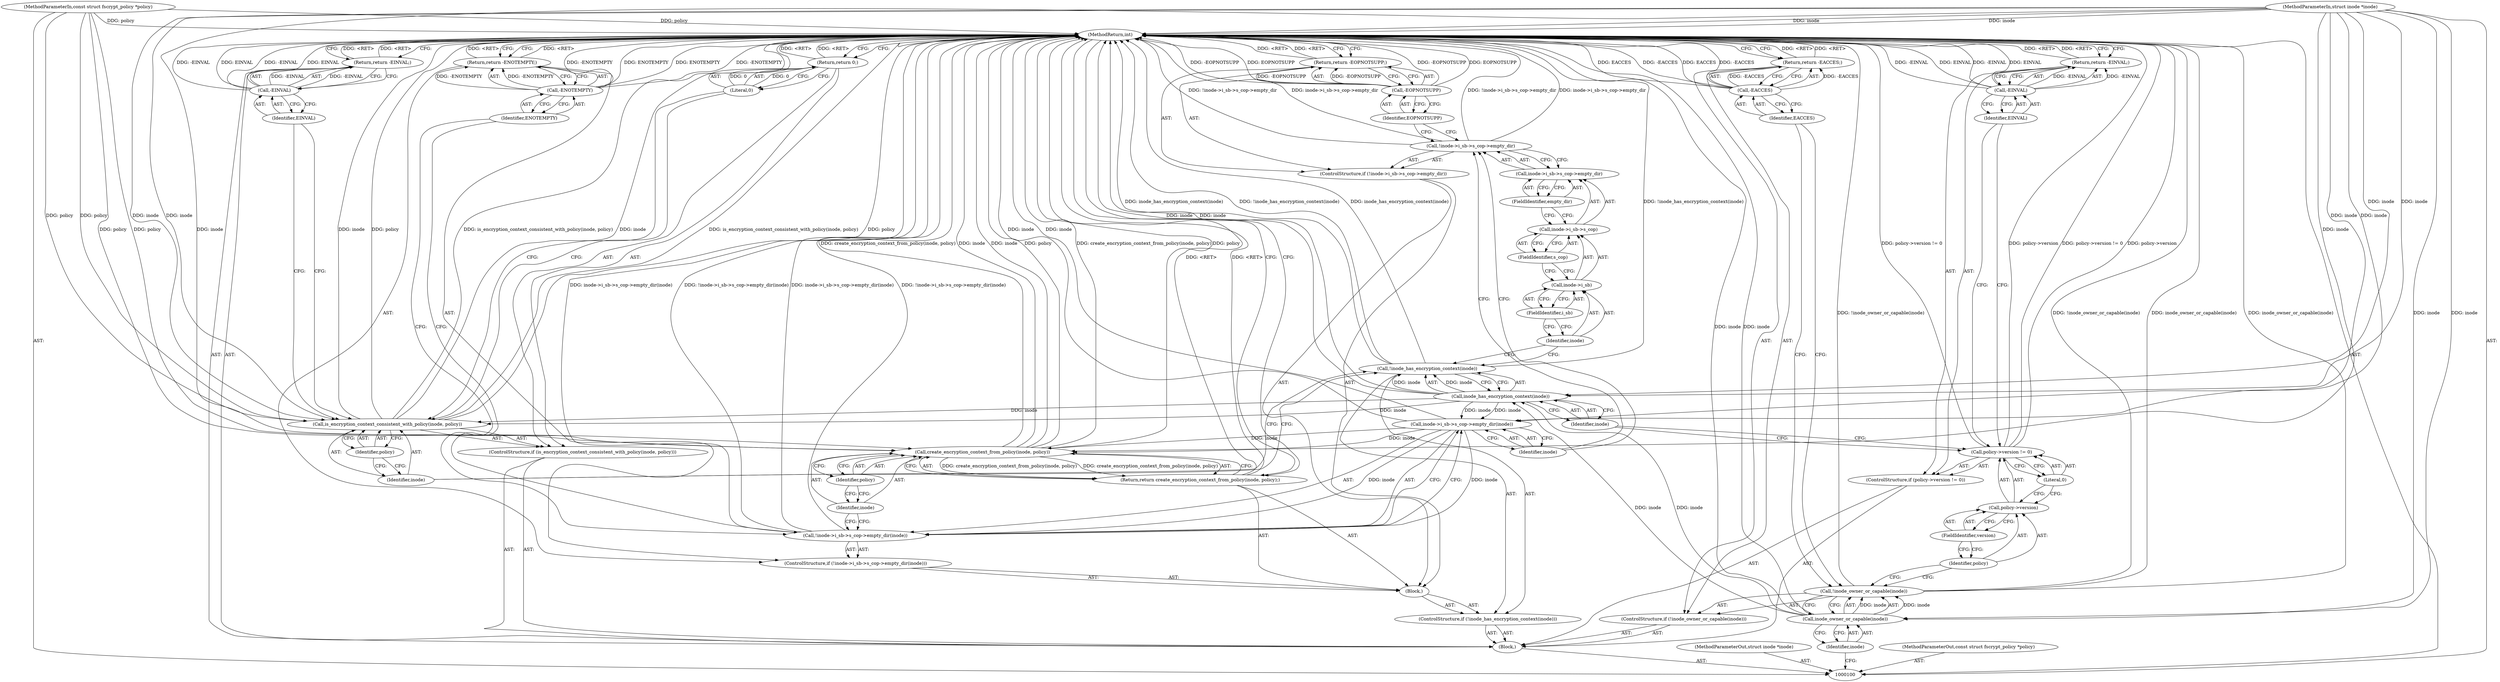 digraph "0_linux_163ae1c6ad6299b19e22b4a35d5ab24a89791a98" {
"1000157" [label="(MethodReturn,int)"];
"1000101" [label="(MethodParameterIn,struct inode *inode)"];
"1000204" [label="(MethodParameterOut,struct inode *inode)"];
"1000120" [label="(ControlStructure,if (!inode_has_encryption_context(inode)))"];
"1000123" [label="(Identifier,inode)"];
"1000124" [label="(Block,)"];
"1000121" [label="(Call,!inode_has_encryption_context(inode))"];
"1000122" [label="(Call,inode_has_encryption_context(inode))"];
"1000131" [label="(FieldIdentifier,i_sb)"];
"1000125" [label="(ControlStructure,if (!inode->i_sb->s_cop->empty_dir))"];
"1000132" [label="(FieldIdentifier,s_cop)"];
"1000133" [label="(FieldIdentifier,empty_dir)"];
"1000126" [label="(Call,!inode->i_sb->s_cop->empty_dir)"];
"1000127" [label="(Call,inode->i_sb->s_cop->empty_dir)"];
"1000128" [label="(Call,inode->i_sb->s_cop)"];
"1000129" [label="(Call,inode->i_sb)"];
"1000130" [label="(Identifier,inode)"];
"1000135" [label="(Call,-EOPNOTSUPP)"];
"1000136" [label="(Identifier,EOPNOTSUPP)"];
"1000134" [label="(Return,return -EOPNOTSUPP;)"];
"1000137" [label="(ControlStructure,if (!inode->i_sb->s_cop->empty_dir(inode)))"];
"1000140" [label="(Identifier,inode)"];
"1000138" [label="(Call,!inode->i_sb->s_cop->empty_dir(inode))"];
"1000139" [label="(Call,inode->i_sb->s_cop->empty_dir(inode))"];
"1000142" [label="(Call,-ENOTEMPTY)"];
"1000143" [label="(Identifier,ENOTEMPTY)"];
"1000141" [label="(Return,return -ENOTEMPTY;)"];
"1000144" [label="(Return,return create_encryption_context_from_policy(inode, policy);)"];
"1000146" [label="(Identifier,inode)"];
"1000147" [label="(Identifier,policy)"];
"1000145" [label="(Call,create_encryption_context_from_policy(inode, policy))"];
"1000148" [label="(ControlStructure,if (is_encryption_context_consistent_with_policy(inode, policy)))"];
"1000149" [label="(Call,is_encryption_context_consistent_with_policy(inode, policy))"];
"1000150" [label="(Identifier,inode)"];
"1000151" [label="(Identifier,policy)"];
"1000152" [label="(Return,return 0;)"];
"1000153" [label="(Literal,0)"];
"1000102" [label="(MethodParameterIn,const struct fscrypt_policy *policy)"];
"1000205" [label="(MethodParameterOut,const struct fscrypt_policy *policy)"];
"1000154" [label="(Return,return -EINVAL;)"];
"1000155" [label="(Call,-EINVAL)"];
"1000156" [label="(Identifier,EINVAL)"];
"1000103" [label="(Block,)"];
"1000104" [label="(ControlStructure,if (!inode_owner_or_capable(inode)))"];
"1000107" [label="(Identifier,inode)"];
"1000105" [label="(Call,!inode_owner_or_capable(inode))"];
"1000106" [label="(Call,inode_owner_or_capable(inode))"];
"1000110" [label="(Identifier,EACCES)"];
"1000108" [label="(Return,return -EACCES;)"];
"1000109" [label="(Call,-EACCES)"];
"1000115" [label="(FieldIdentifier,version)"];
"1000111" [label="(ControlStructure,if (policy->version != 0))"];
"1000116" [label="(Literal,0)"];
"1000112" [label="(Call,policy->version != 0)"];
"1000113" [label="(Call,policy->version)"];
"1000114" [label="(Identifier,policy)"];
"1000118" [label="(Call,-EINVAL)"];
"1000119" [label="(Identifier,EINVAL)"];
"1000117" [label="(Return,return -EINVAL;)"];
"1000157" -> "1000100"  [label="AST: "];
"1000157" -> "1000108"  [label="CFG: "];
"1000157" -> "1000117"  [label="CFG: "];
"1000157" -> "1000134"  [label="CFG: "];
"1000157" -> "1000141"  [label="CFG: "];
"1000157" -> "1000144"  [label="CFG: "];
"1000157" -> "1000152"  [label="CFG: "];
"1000157" -> "1000154"  [label="CFG: "];
"1000152" -> "1000157"  [label="DDG: <RET>"];
"1000117" -> "1000157"  [label="DDG: <RET>"];
"1000134" -> "1000157"  [label="DDG: <RET>"];
"1000144" -> "1000157"  [label="DDG: <RET>"];
"1000108" -> "1000157"  [label="DDG: <RET>"];
"1000141" -> "1000157"  [label="DDG: <RET>"];
"1000126" -> "1000157"  [label="DDG: !inode->i_sb->s_cop->empty_dir"];
"1000126" -> "1000157"  [label="DDG: inode->i_sb->s_cop->empty_dir"];
"1000142" -> "1000157"  [label="DDG: -ENOTEMPTY"];
"1000142" -> "1000157"  [label="DDG: ENOTEMPTY"];
"1000105" -> "1000157"  [label="DDG: !inode_owner_or_capable(inode)"];
"1000105" -> "1000157"  [label="DDG: inode_owner_or_capable(inode)"];
"1000139" -> "1000157"  [label="DDG: inode"];
"1000155" -> "1000157"  [label="DDG: -EINVAL"];
"1000155" -> "1000157"  [label="DDG: EINVAL"];
"1000121" -> "1000157"  [label="DDG: !inode_has_encryption_context(inode)"];
"1000121" -> "1000157"  [label="DDG: inode_has_encryption_context(inode)"];
"1000149" -> "1000157"  [label="DDG: is_encryption_context_consistent_with_policy(inode, policy)"];
"1000149" -> "1000157"  [label="DDG: inode"];
"1000149" -> "1000157"  [label="DDG: policy"];
"1000118" -> "1000157"  [label="DDG: -EINVAL"];
"1000118" -> "1000157"  [label="DDG: EINVAL"];
"1000145" -> "1000157"  [label="DDG: inode"];
"1000145" -> "1000157"  [label="DDG: policy"];
"1000145" -> "1000157"  [label="DDG: create_encryption_context_from_policy(inode, policy)"];
"1000106" -> "1000157"  [label="DDG: inode"];
"1000122" -> "1000157"  [label="DDG: inode"];
"1000138" -> "1000157"  [label="DDG: inode->i_sb->s_cop->empty_dir(inode)"];
"1000138" -> "1000157"  [label="DDG: !inode->i_sb->s_cop->empty_dir(inode)"];
"1000102" -> "1000157"  [label="DDG: policy"];
"1000112" -> "1000157"  [label="DDG: policy->version != 0"];
"1000112" -> "1000157"  [label="DDG: policy->version"];
"1000135" -> "1000157"  [label="DDG: -EOPNOTSUPP"];
"1000135" -> "1000157"  [label="DDG: EOPNOTSUPP"];
"1000101" -> "1000157"  [label="DDG: inode"];
"1000109" -> "1000157"  [label="DDG: EACCES"];
"1000109" -> "1000157"  [label="DDG: -EACCES"];
"1000154" -> "1000157"  [label="DDG: <RET>"];
"1000101" -> "1000100"  [label="AST: "];
"1000101" -> "1000157"  [label="DDG: inode"];
"1000101" -> "1000106"  [label="DDG: inode"];
"1000101" -> "1000122"  [label="DDG: inode"];
"1000101" -> "1000139"  [label="DDG: inode"];
"1000101" -> "1000145"  [label="DDG: inode"];
"1000101" -> "1000149"  [label="DDG: inode"];
"1000204" -> "1000100"  [label="AST: "];
"1000120" -> "1000103"  [label="AST: "];
"1000121" -> "1000120"  [label="AST: "];
"1000124" -> "1000120"  [label="AST: "];
"1000123" -> "1000122"  [label="AST: "];
"1000123" -> "1000112"  [label="CFG: "];
"1000122" -> "1000123"  [label="CFG: "];
"1000124" -> "1000120"  [label="AST: "];
"1000125" -> "1000124"  [label="AST: "];
"1000137" -> "1000124"  [label="AST: "];
"1000144" -> "1000124"  [label="AST: "];
"1000121" -> "1000120"  [label="AST: "];
"1000121" -> "1000122"  [label="CFG: "];
"1000122" -> "1000121"  [label="AST: "];
"1000130" -> "1000121"  [label="CFG: "];
"1000150" -> "1000121"  [label="CFG: "];
"1000121" -> "1000157"  [label="DDG: !inode_has_encryption_context(inode)"];
"1000121" -> "1000157"  [label="DDG: inode_has_encryption_context(inode)"];
"1000122" -> "1000121"  [label="DDG: inode"];
"1000122" -> "1000121"  [label="AST: "];
"1000122" -> "1000123"  [label="CFG: "];
"1000123" -> "1000122"  [label="AST: "];
"1000121" -> "1000122"  [label="CFG: "];
"1000122" -> "1000157"  [label="DDG: inode"];
"1000122" -> "1000121"  [label="DDG: inode"];
"1000106" -> "1000122"  [label="DDG: inode"];
"1000101" -> "1000122"  [label="DDG: inode"];
"1000122" -> "1000139"  [label="DDG: inode"];
"1000122" -> "1000149"  [label="DDG: inode"];
"1000131" -> "1000129"  [label="AST: "];
"1000131" -> "1000130"  [label="CFG: "];
"1000129" -> "1000131"  [label="CFG: "];
"1000125" -> "1000124"  [label="AST: "];
"1000126" -> "1000125"  [label="AST: "];
"1000134" -> "1000125"  [label="AST: "];
"1000132" -> "1000128"  [label="AST: "];
"1000132" -> "1000129"  [label="CFG: "];
"1000128" -> "1000132"  [label="CFG: "];
"1000133" -> "1000127"  [label="AST: "];
"1000133" -> "1000128"  [label="CFG: "];
"1000127" -> "1000133"  [label="CFG: "];
"1000126" -> "1000125"  [label="AST: "];
"1000126" -> "1000127"  [label="CFG: "];
"1000127" -> "1000126"  [label="AST: "];
"1000136" -> "1000126"  [label="CFG: "];
"1000140" -> "1000126"  [label="CFG: "];
"1000126" -> "1000157"  [label="DDG: !inode->i_sb->s_cop->empty_dir"];
"1000126" -> "1000157"  [label="DDG: inode->i_sb->s_cop->empty_dir"];
"1000127" -> "1000126"  [label="AST: "];
"1000127" -> "1000133"  [label="CFG: "];
"1000128" -> "1000127"  [label="AST: "];
"1000133" -> "1000127"  [label="AST: "];
"1000126" -> "1000127"  [label="CFG: "];
"1000128" -> "1000127"  [label="AST: "];
"1000128" -> "1000132"  [label="CFG: "];
"1000129" -> "1000128"  [label="AST: "];
"1000132" -> "1000128"  [label="AST: "];
"1000133" -> "1000128"  [label="CFG: "];
"1000129" -> "1000128"  [label="AST: "];
"1000129" -> "1000131"  [label="CFG: "];
"1000130" -> "1000129"  [label="AST: "];
"1000131" -> "1000129"  [label="AST: "];
"1000132" -> "1000129"  [label="CFG: "];
"1000130" -> "1000129"  [label="AST: "];
"1000130" -> "1000121"  [label="CFG: "];
"1000131" -> "1000130"  [label="CFG: "];
"1000135" -> "1000134"  [label="AST: "];
"1000135" -> "1000136"  [label="CFG: "];
"1000136" -> "1000135"  [label="AST: "];
"1000134" -> "1000135"  [label="CFG: "];
"1000135" -> "1000157"  [label="DDG: -EOPNOTSUPP"];
"1000135" -> "1000157"  [label="DDG: EOPNOTSUPP"];
"1000135" -> "1000134"  [label="DDG: -EOPNOTSUPP"];
"1000136" -> "1000135"  [label="AST: "];
"1000136" -> "1000126"  [label="CFG: "];
"1000135" -> "1000136"  [label="CFG: "];
"1000134" -> "1000125"  [label="AST: "];
"1000134" -> "1000135"  [label="CFG: "];
"1000135" -> "1000134"  [label="AST: "];
"1000157" -> "1000134"  [label="CFG: "];
"1000134" -> "1000157"  [label="DDG: <RET>"];
"1000135" -> "1000134"  [label="DDG: -EOPNOTSUPP"];
"1000137" -> "1000124"  [label="AST: "];
"1000138" -> "1000137"  [label="AST: "];
"1000141" -> "1000137"  [label="AST: "];
"1000140" -> "1000139"  [label="AST: "];
"1000140" -> "1000126"  [label="CFG: "];
"1000139" -> "1000140"  [label="CFG: "];
"1000138" -> "1000137"  [label="AST: "];
"1000138" -> "1000139"  [label="CFG: "];
"1000139" -> "1000138"  [label="AST: "];
"1000143" -> "1000138"  [label="CFG: "];
"1000146" -> "1000138"  [label="CFG: "];
"1000138" -> "1000157"  [label="DDG: inode->i_sb->s_cop->empty_dir(inode)"];
"1000138" -> "1000157"  [label="DDG: !inode->i_sb->s_cop->empty_dir(inode)"];
"1000139" -> "1000138"  [label="DDG: inode"];
"1000139" -> "1000138"  [label="AST: "];
"1000139" -> "1000140"  [label="CFG: "];
"1000140" -> "1000139"  [label="AST: "];
"1000138" -> "1000139"  [label="CFG: "];
"1000139" -> "1000157"  [label="DDG: inode"];
"1000139" -> "1000138"  [label="DDG: inode"];
"1000122" -> "1000139"  [label="DDG: inode"];
"1000101" -> "1000139"  [label="DDG: inode"];
"1000139" -> "1000145"  [label="DDG: inode"];
"1000142" -> "1000141"  [label="AST: "];
"1000142" -> "1000143"  [label="CFG: "];
"1000143" -> "1000142"  [label="AST: "];
"1000141" -> "1000142"  [label="CFG: "];
"1000142" -> "1000157"  [label="DDG: -ENOTEMPTY"];
"1000142" -> "1000157"  [label="DDG: ENOTEMPTY"];
"1000142" -> "1000141"  [label="DDG: -ENOTEMPTY"];
"1000143" -> "1000142"  [label="AST: "];
"1000143" -> "1000138"  [label="CFG: "];
"1000142" -> "1000143"  [label="CFG: "];
"1000141" -> "1000137"  [label="AST: "];
"1000141" -> "1000142"  [label="CFG: "];
"1000142" -> "1000141"  [label="AST: "];
"1000157" -> "1000141"  [label="CFG: "];
"1000141" -> "1000157"  [label="DDG: <RET>"];
"1000142" -> "1000141"  [label="DDG: -ENOTEMPTY"];
"1000144" -> "1000124"  [label="AST: "];
"1000144" -> "1000145"  [label="CFG: "];
"1000145" -> "1000144"  [label="AST: "];
"1000157" -> "1000144"  [label="CFG: "];
"1000144" -> "1000157"  [label="DDG: <RET>"];
"1000145" -> "1000144"  [label="DDG: create_encryption_context_from_policy(inode, policy)"];
"1000146" -> "1000145"  [label="AST: "];
"1000146" -> "1000138"  [label="CFG: "];
"1000147" -> "1000146"  [label="CFG: "];
"1000147" -> "1000145"  [label="AST: "];
"1000147" -> "1000146"  [label="CFG: "];
"1000145" -> "1000147"  [label="CFG: "];
"1000145" -> "1000144"  [label="AST: "];
"1000145" -> "1000147"  [label="CFG: "];
"1000146" -> "1000145"  [label="AST: "];
"1000147" -> "1000145"  [label="AST: "];
"1000144" -> "1000145"  [label="CFG: "];
"1000145" -> "1000157"  [label="DDG: inode"];
"1000145" -> "1000157"  [label="DDG: policy"];
"1000145" -> "1000157"  [label="DDG: create_encryption_context_from_policy(inode, policy)"];
"1000145" -> "1000144"  [label="DDG: create_encryption_context_from_policy(inode, policy)"];
"1000139" -> "1000145"  [label="DDG: inode"];
"1000101" -> "1000145"  [label="DDG: inode"];
"1000102" -> "1000145"  [label="DDG: policy"];
"1000148" -> "1000103"  [label="AST: "];
"1000149" -> "1000148"  [label="AST: "];
"1000152" -> "1000148"  [label="AST: "];
"1000149" -> "1000148"  [label="AST: "];
"1000149" -> "1000151"  [label="CFG: "];
"1000150" -> "1000149"  [label="AST: "];
"1000151" -> "1000149"  [label="AST: "];
"1000153" -> "1000149"  [label="CFG: "];
"1000156" -> "1000149"  [label="CFG: "];
"1000149" -> "1000157"  [label="DDG: is_encryption_context_consistent_with_policy(inode, policy)"];
"1000149" -> "1000157"  [label="DDG: inode"];
"1000149" -> "1000157"  [label="DDG: policy"];
"1000122" -> "1000149"  [label="DDG: inode"];
"1000101" -> "1000149"  [label="DDG: inode"];
"1000102" -> "1000149"  [label="DDG: policy"];
"1000150" -> "1000149"  [label="AST: "];
"1000150" -> "1000121"  [label="CFG: "];
"1000151" -> "1000150"  [label="CFG: "];
"1000151" -> "1000149"  [label="AST: "];
"1000151" -> "1000150"  [label="CFG: "];
"1000149" -> "1000151"  [label="CFG: "];
"1000152" -> "1000148"  [label="AST: "];
"1000152" -> "1000153"  [label="CFG: "];
"1000153" -> "1000152"  [label="AST: "];
"1000157" -> "1000152"  [label="CFG: "];
"1000152" -> "1000157"  [label="DDG: <RET>"];
"1000153" -> "1000152"  [label="DDG: 0"];
"1000153" -> "1000152"  [label="AST: "];
"1000153" -> "1000149"  [label="CFG: "];
"1000152" -> "1000153"  [label="CFG: "];
"1000153" -> "1000152"  [label="DDG: 0"];
"1000102" -> "1000100"  [label="AST: "];
"1000102" -> "1000157"  [label="DDG: policy"];
"1000102" -> "1000145"  [label="DDG: policy"];
"1000102" -> "1000149"  [label="DDG: policy"];
"1000205" -> "1000100"  [label="AST: "];
"1000154" -> "1000103"  [label="AST: "];
"1000154" -> "1000155"  [label="CFG: "];
"1000155" -> "1000154"  [label="AST: "];
"1000157" -> "1000154"  [label="CFG: "];
"1000154" -> "1000157"  [label="DDG: <RET>"];
"1000155" -> "1000154"  [label="DDG: -EINVAL"];
"1000155" -> "1000154"  [label="AST: "];
"1000155" -> "1000156"  [label="CFG: "];
"1000156" -> "1000155"  [label="AST: "];
"1000154" -> "1000155"  [label="CFG: "];
"1000155" -> "1000157"  [label="DDG: -EINVAL"];
"1000155" -> "1000157"  [label="DDG: EINVAL"];
"1000155" -> "1000154"  [label="DDG: -EINVAL"];
"1000156" -> "1000155"  [label="AST: "];
"1000156" -> "1000149"  [label="CFG: "];
"1000155" -> "1000156"  [label="CFG: "];
"1000103" -> "1000100"  [label="AST: "];
"1000104" -> "1000103"  [label="AST: "];
"1000111" -> "1000103"  [label="AST: "];
"1000120" -> "1000103"  [label="AST: "];
"1000148" -> "1000103"  [label="AST: "];
"1000154" -> "1000103"  [label="AST: "];
"1000104" -> "1000103"  [label="AST: "];
"1000105" -> "1000104"  [label="AST: "];
"1000108" -> "1000104"  [label="AST: "];
"1000107" -> "1000106"  [label="AST: "];
"1000107" -> "1000100"  [label="CFG: "];
"1000106" -> "1000107"  [label="CFG: "];
"1000105" -> "1000104"  [label="AST: "];
"1000105" -> "1000106"  [label="CFG: "];
"1000106" -> "1000105"  [label="AST: "];
"1000110" -> "1000105"  [label="CFG: "];
"1000114" -> "1000105"  [label="CFG: "];
"1000105" -> "1000157"  [label="DDG: !inode_owner_or_capable(inode)"];
"1000105" -> "1000157"  [label="DDG: inode_owner_or_capable(inode)"];
"1000106" -> "1000105"  [label="DDG: inode"];
"1000106" -> "1000105"  [label="AST: "];
"1000106" -> "1000107"  [label="CFG: "];
"1000107" -> "1000106"  [label="AST: "];
"1000105" -> "1000106"  [label="CFG: "];
"1000106" -> "1000157"  [label="DDG: inode"];
"1000106" -> "1000105"  [label="DDG: inode"];
"1000101" -> "1000106"  [label="DDG: inode"];
"1000106" -> "1000122"  [label="DDG: inode"];
"1000110" -> "1000109"  [label="AST: "];
"1000110" -> "1000105"  [label="CFG: "];
"1000109" -> "1000110"  [label="CFG: "];
"1000108" -> "1000104"  [label="AST: "];
"1000108" -> "1000109"  [label="CFG: "];
"1000109" -> "1000108"  [label="AST: "];
"1000157" -> "1000108"  [label="CFG: "];
"1000108" -> "1000157"  [label="DDG: <RET>"];
"1000109" -> "1000108"  [label="DDG: -EACCES"];
"1000109" -> "1000108"  [label="AST: "];
"1000109" -> "1000110"  [label="CFG: "];
"1000110" -> "1000109"  [label="AST: "];
"1000108" -> "1000109"  [label="CFG: "];
"1000109" -> "1000157"  [label="DDG: EACCES"];
"1000109" -> "1000157"  [label="DDG: -EACCES"];
"1000109" -> "1000108"  [label="DDG: -EACCES"];
"1000115" -> "1000113"  [label="AST: "];
"1000115" -> "1000114"  [label="CFG: "];
"1000113" -> "1000115"  [label="CFG: "];
"1000111" -> "1000103"  [label="AST: "];
"1000112" -> "1000111"  [label="AST: "];
"1000117" -> "1000111"  [label="AST: "];
"1000116" -> "1000112"  [label="AST: "];
"1000116" -> "1000113"  [label="CFG: "];
"1000112" -> "1000116"  [label="CFG: "];
"1000112" -> "1000111"  [label="AST: "];
"1000112" -> "1000116"  [label="CFG: "];
"1000113" -> "1000112"  [label="AST: "];
"1000116" -> "1000112"  [label="AST: "];
"1000119" -> "1000112"  [label="CFG: "];
"1000123" -> "1000112"  [label="CFG: "];
"1000112" -> "1000157"  [label="DDG: policy->version != 0"];
"1000112" -> "1000157"  [label="DDG: policy->version"];
"1000113" -> "1000112"  [label="AST: "];
"1000113" -> "1000115"  [label="CFG: "];
"1000114" -> "1000113"  [label="AST: "];
"1000115" -> "1000113"  [label="AST: "];
"1000116" -> "1000113"  [label="CFG: "];
"1000114" -> "1000113"  [label="AST: "];
"1000114" -> "1000105"  [label="CFG: "];
"1000115" -> "1000114"  [label="CFG: "];
"1000118" -> "1000117"  [label="AST: "];
"1000118" -> "1000119"  [label="CFG: "];
"1000119" -> "1000118"  [label="AST: "];
"1000117" -> "1000118"  [label="CFG: "];
"1000118" -> "1000157"  [label="DDG: -EINVAL"];
"1000118" -> "1000157"  [label="DDG: EINVAL"];
"1000118" -> "1000117"  [label="DDG: -EINVAL"];
"1000119" -> "1000118"  [label="AST: "];
"1000119" -> "1000112"  [label="CFG: "];
"1000118" -> "1000119"  [label="CFG: "];
"1000117" -> "1000111"  [label="AST: "];
"1000117" -> "1000118"  [label="CFG: "];
"1000118" -> "1000117"  [label="AST: "];
"1000157" -> "1000117"  [label="CFG: "];
"1000117" -> "1000157"  [label="DDG: <RET>"];
"1000118" -> "1000117"  [label="DDG: -EINVAL"];
}
